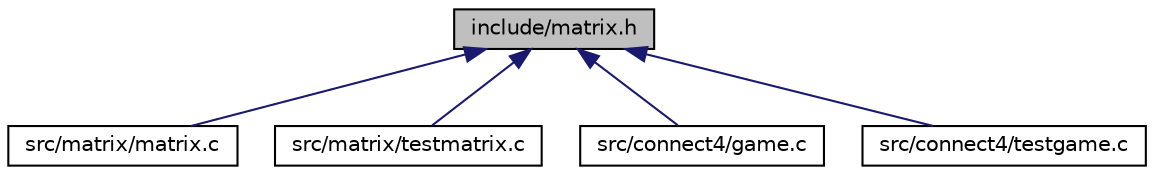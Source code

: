 digraph "include/matrix.h"
{
  edge [fontname="Helvetica",fontsize="10",labelfontname="Helvetica",labelfontsize="10"];
  node [fontname="Helvetica",fontsize="10",shape=record];
  Node3 [label="include/matrix.h",height=0.2,width=0.4,color="black", fillcolor="grey75", style="filled", fontcolor="black"];
  Node3 -> Node4 [dir="back",color="midnightblue",fontsize="10",style="solid",fontname="Helvetica"];
  Node4 [label="src/matrix/matrix.c",height=0.2,width=0.4,color="black", fillcolor="white", style="filled",URL="$matrix_8c.html"];
  Node3 -> Node5 [dir="back",color="midnightblue",fontsize="10",style="solid",fontname="Helvetica"];
  Node5 [label="src/matrix/testmatrix.c",height=0.2,width=0.4,color="black", fillcolor="white", style="filled",URL="$testmatrix_8c.html"];
  Node3 -> Node6 [dir="back",color="midnightblue",fontsize="10",style="solid",fontname="Helvetica"];
  Node6 [label="src/connect4/game.c",height=0.2,width=0.4,color="black", fillcolor="white", style="filled",URL="$game_8c.html"];
  Node3 -> Node7 [dir="back",color="midnightblue",fontsize="10",style="solid",fontname="Helvetica"];
  Node7 [label="src/connect4/testgame.c",height=0.2,width=0.4,color="black", fillcolor="white", style="filled",URL="$testgame_8c.html"];
}
